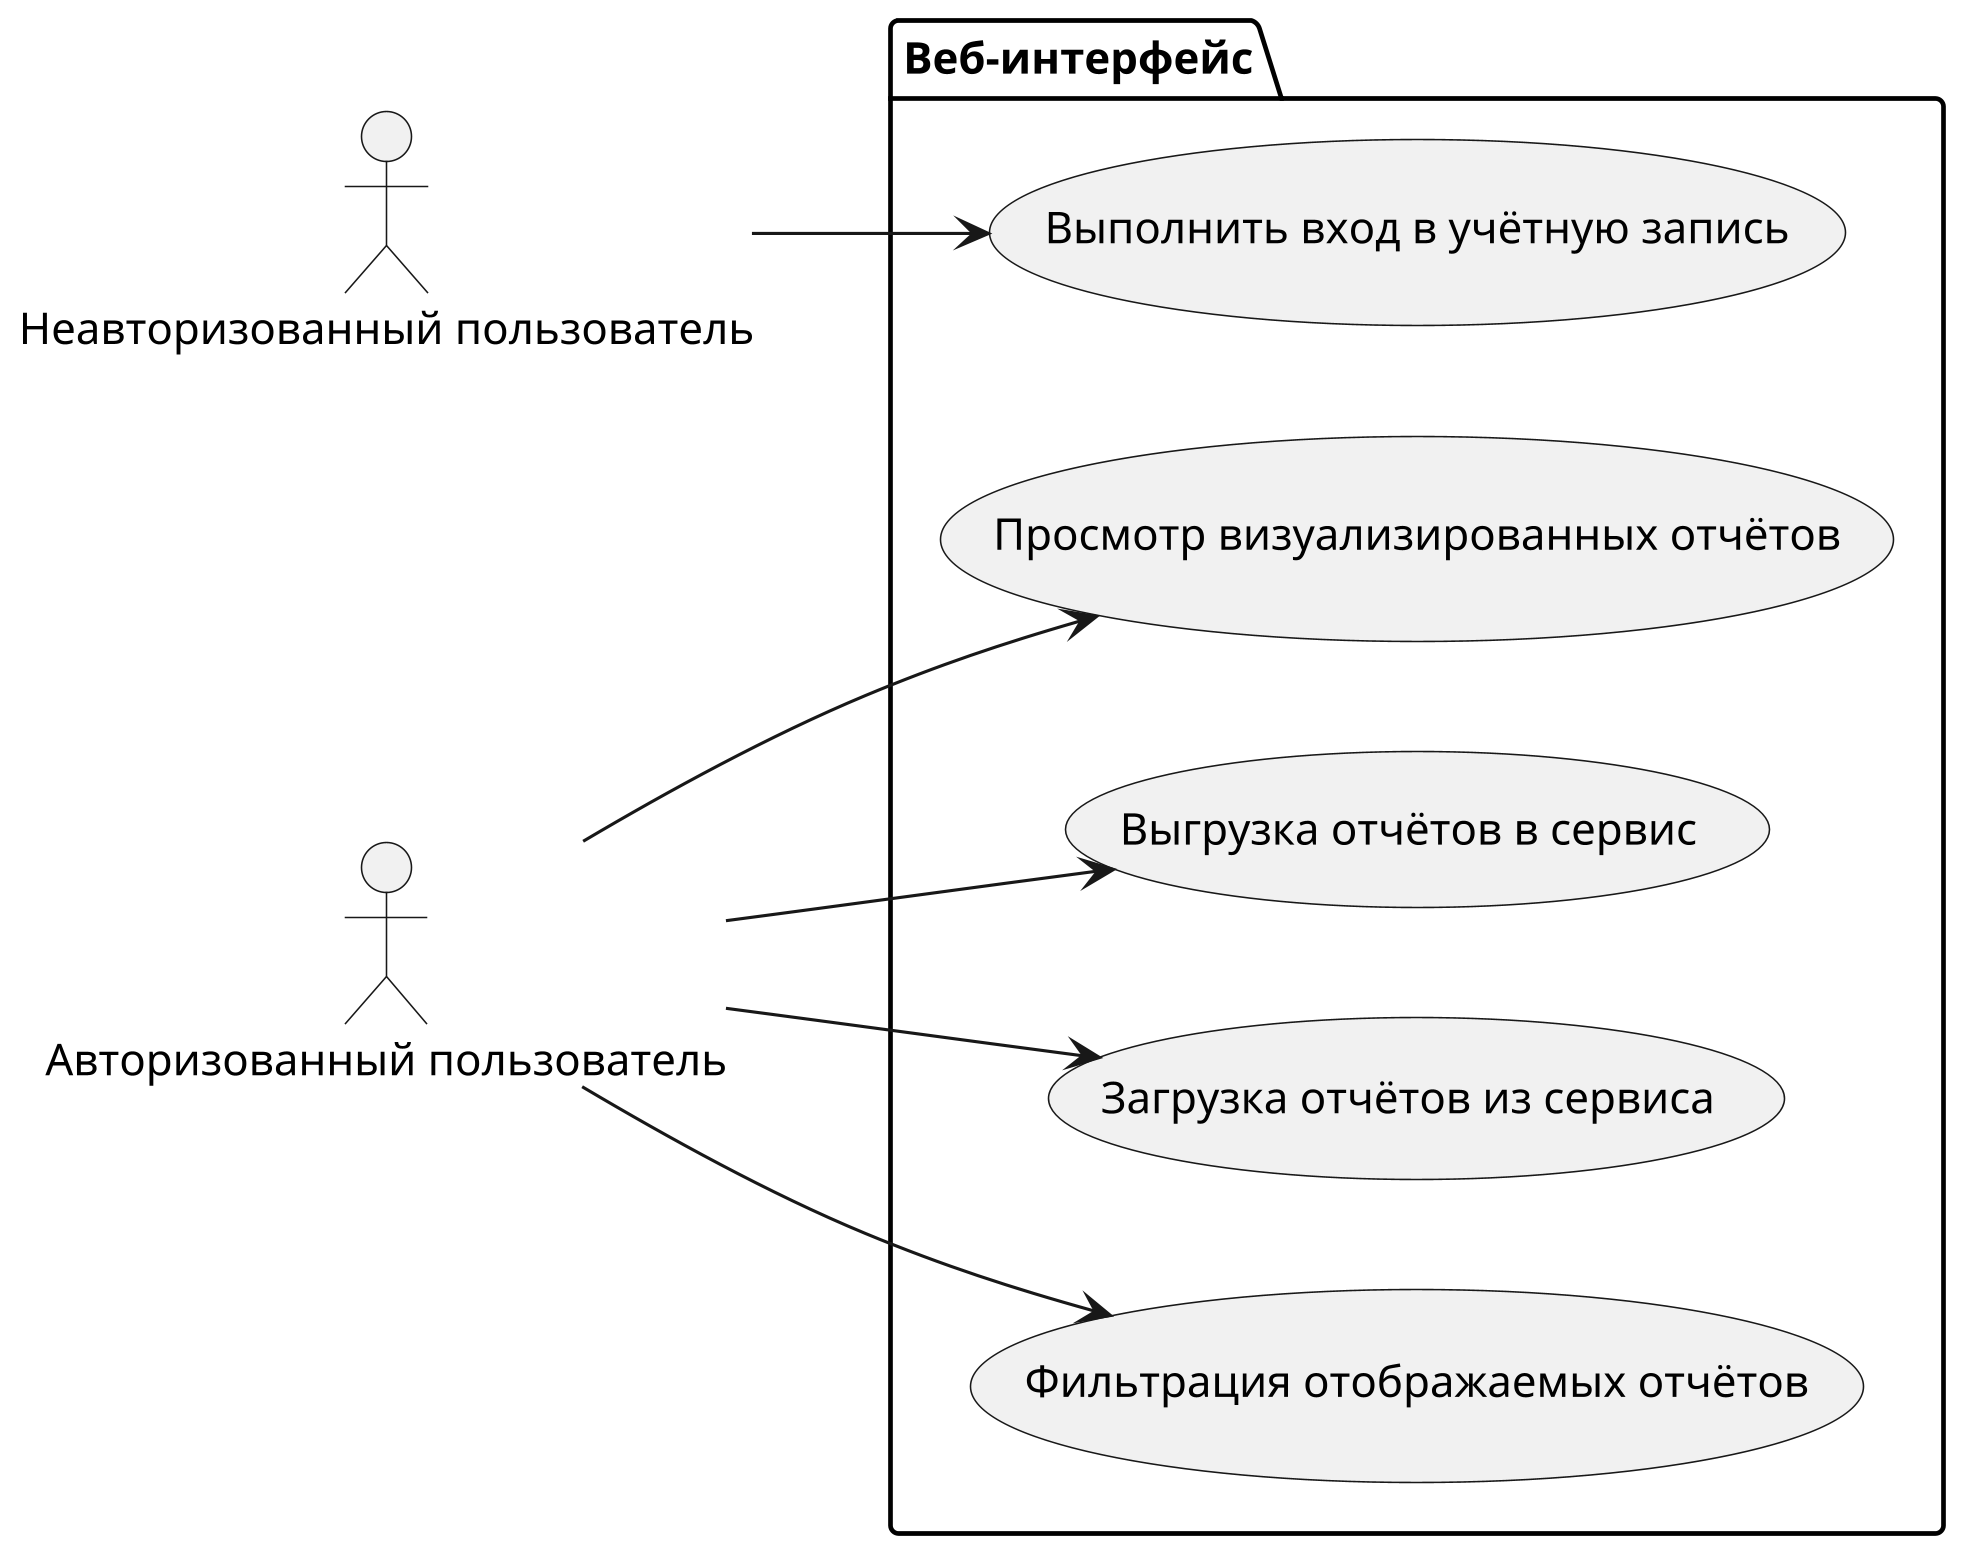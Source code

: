 @startuml
skinparam dpi 300

left to right direction

actor "Неавторизованный пользователь" as UnauthorizedUser
actor "Авторизованный пользователь" as AuthorizedUser

package "Веб-интерфейс" {
  usecase "Выполнить вход в учётную запись" as Login

  usecase "Просмотр визуализированных отчётов" as Visuals
  usecase "Выгрузка отчётов в сервис" as Upload
  usecase "Загрузка отчётов из сервиса" as Download
  usecase "Фильтрация отображаемых отчётов" as Filtering
}

UnauthorizedUser --> Login

AuthorizedUser --> Visuals
AuthorizedUser --> Upload
AuthorizedUser --> Download
AuthorizedUser --> Filtering

@enduml

